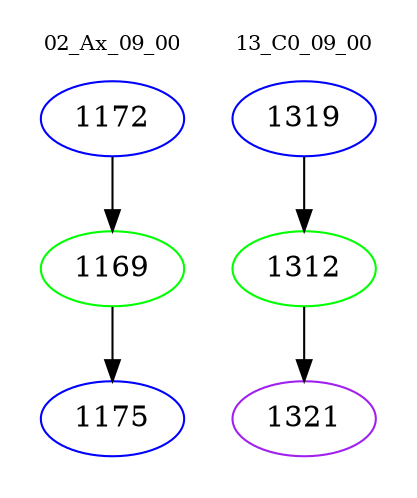 digraph{
subgraph cluster_0 {
color = white
label = "02_Ax_09_00";
fontsize=10;
T0_1172 [label="1172", color="blue"]
T0_1172 -> T0_1169 [color="black"]
T0_1169 [label="1169", color="green"]
T0_1169 -> T0_1175 [color="black"]
T0_1175 [label="1175", color="blue"]
}
subgraph cluster_1 {
color = white
label = "13_C0_09_00";
fontsize=10;
T1_1319 [label="1319", color="blue"]
T1_1319 -> T1_1312 [color="black"]
T1_1312 [label="1312", color="green"]
T1_1312 -> T1_1321 [color="black"]
T1_1321 [label="1321", color="purple"]
}
}
